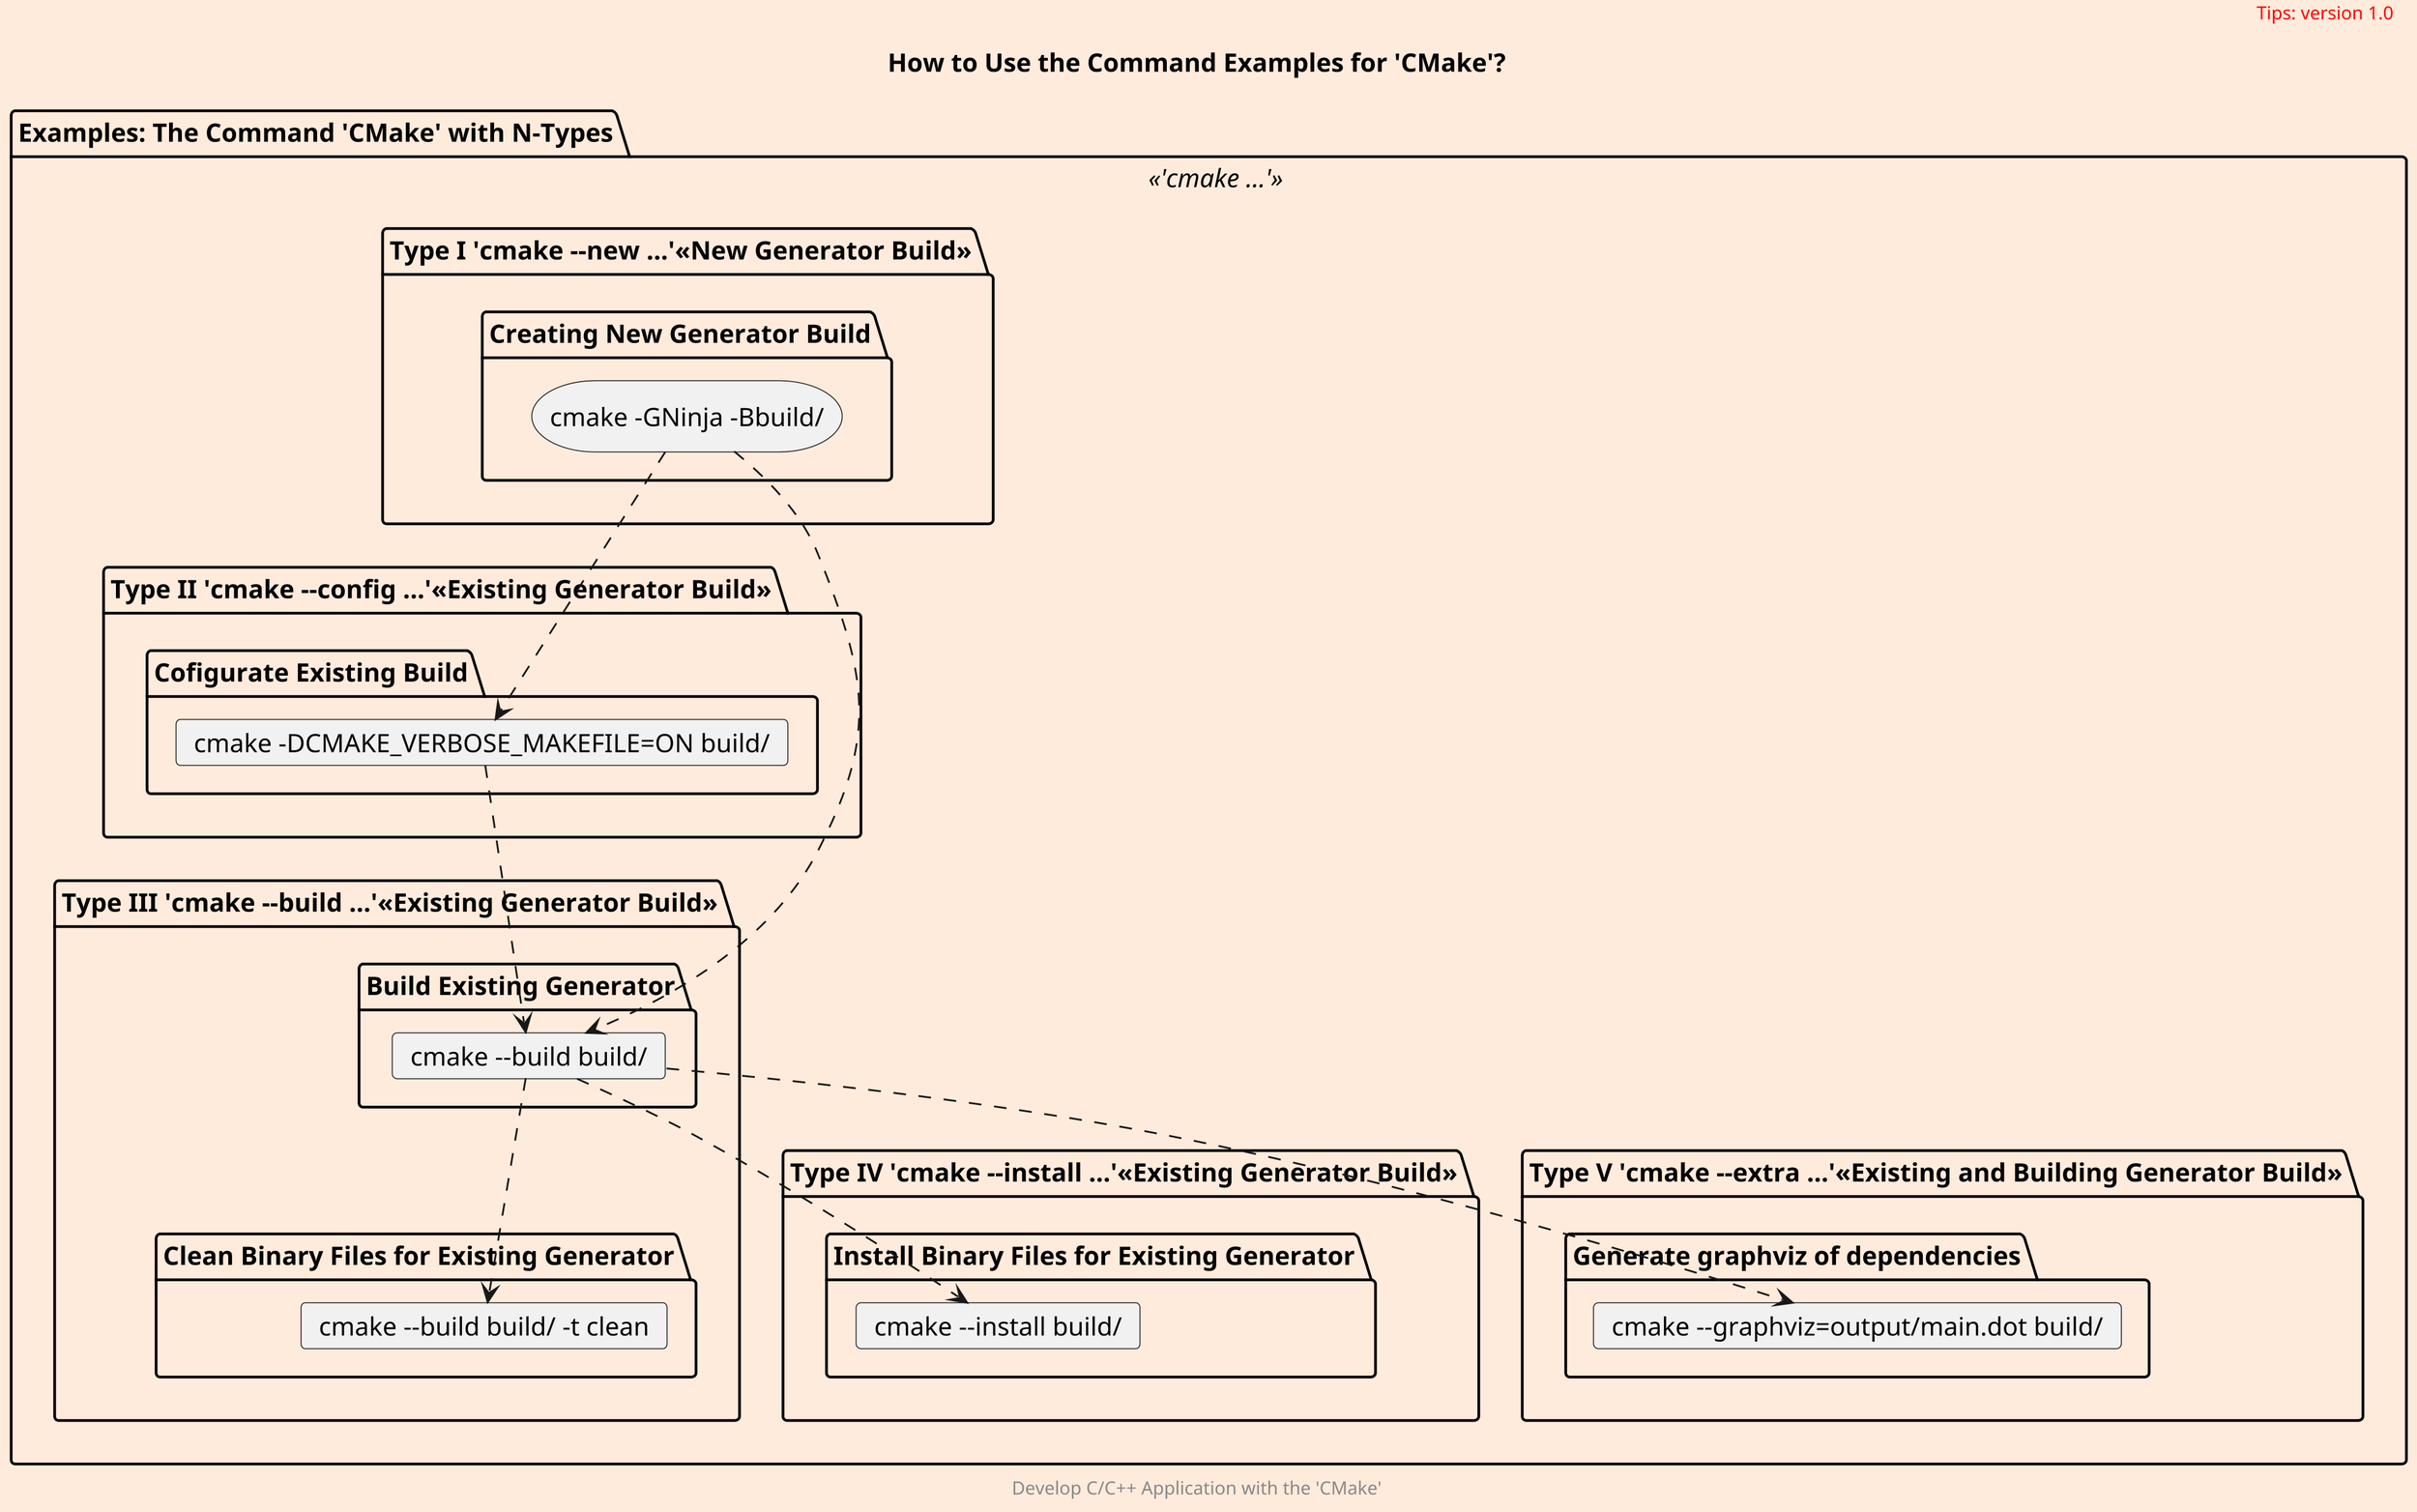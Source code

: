 @startuml
scale 600 width
skinparam backgroundColor #FFEBDC
scale 3

top to bottom direction
package "Examples: The Command 'CMake' with N-Types" <<'cmake ...'>> {
    package "Type I 'cmake --new ...'<<New Generator Build>>" {
        folder "Creating New Generator Build" {
            storage "cmake -GNinja -Bbuild/" as new
        }
    }
    package "Type II 'cmake --config ...'<<Existing Generator Build>>" {
        folder "Cofigurate Existing Build" {
            card "cmake -DCMAKE_VERBOSE_MAKEFILE=ON build/" as config
        }
    }
    package "Type III 'cmake --build ...'<<Existing Generator Build>>" {
        folder "Build Existing Generator" {
            card "cmake --build build/" as build
        }
        folder "Clean Binary Files for Existing Generator" {
            card "cmake --build build/ -t clean" as clean
        }
    }
    package "Type IV 'cmake --install ...'<<Existing Generator Build>>" {
        folder "Install Binary Files for Existing Generator" {
            card "cmake --install build/" as install
        }
    }
    package "Type V 'cmake --extra ...'<<Existing and Building Generator Build>>" {
        folder "Generate graphviz of dependencies" {
            card "cmake --graphviz=output/main.dot build/" as graphviz
        }
    }

}

new ..> config
new ..> build
config ..> build
build ..> clean
build ..> graphviz
build ..> install



title
    How to Use the Command Examples for 'CMake'?
end title

header
<font color=red>Tips: version 1.0</font>
endheader

center footer Develop C/C++ Application with the 'CMake'

@enduml